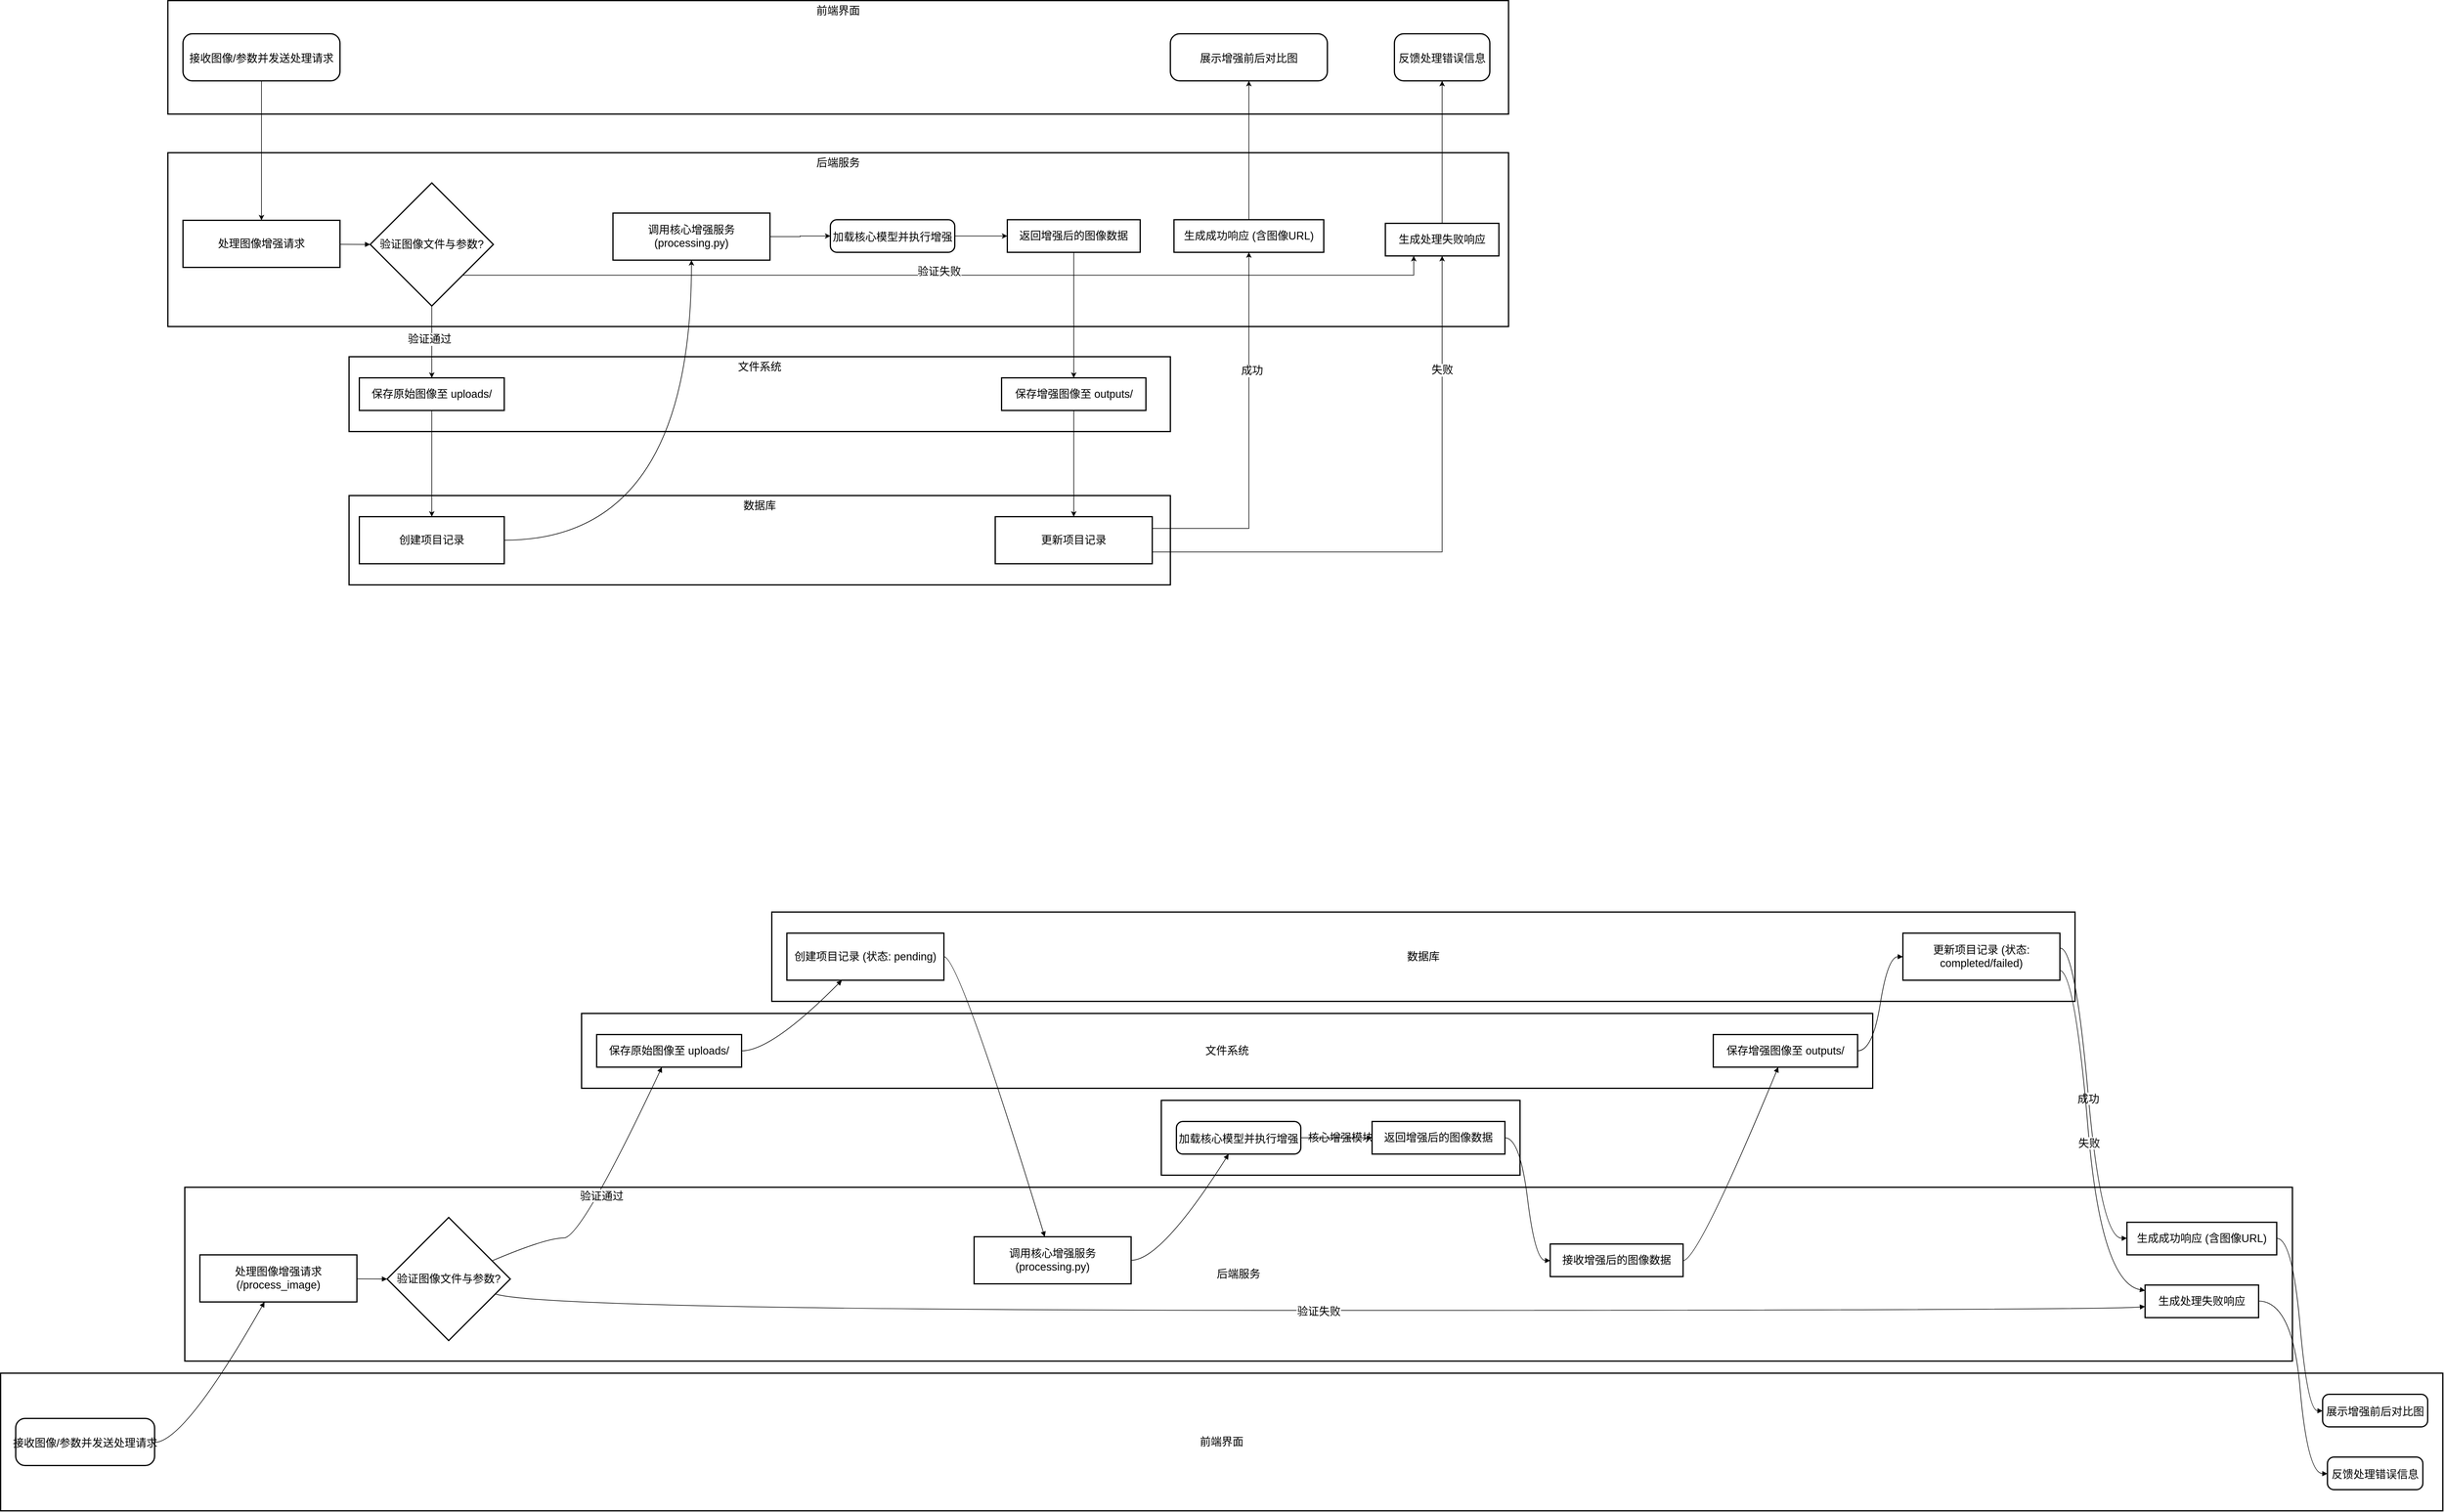 <mxfile version="26.2.15">
  <diagram name="第 1 页" id="3EJtbv37iB2adPKTSykg">
    <mxGraphModel dx="2893" dy="2769" grid="1" gridSize="10" guides="1" tooltips="1" connect="1" arrows="1" fold="1" page="1" pageScale="1" pageWidth="827" pageHeight="1169" math="0" shadow="0">
      <root>
        <mxCell id="0" />
        <mxCell id="1" parent="0" />
        <mxCell id="a7DJOjHJFXQFd17sZ_x1-36" value="数据库" style="whiteSpace=wrap;strokeWidth=2;verticalAlign=top;fontSize=18;" vertex="1" parent="1">
          <mxGeometry x="1340" y="530" width="1360" height="148" as="geometry" />
        </mxCell>
        <mxCell id="a7DJOjHJFXQFd17sZ_x1-37" value="文件系统" style="whiteSpace=wrap;strokeWidth=2;verticalAlign=top;fontSize=18;" vertex="1" parent="1">
          <mxGeometry x="1340" y="300" width="1360" height="124" as="geometry" />
        </mxCell>
        <mxCell id="a7DJOjHJFXQFd17sZ_x1-38" value="核心增强模块" style="whiteSpace=wrap;strokeWidth=2;fontSize=18;" vertex="1" parent="1">
          <mxGeometry x="2112" y="38" width="594" height="124" as="geometry" />
        </mxCell>
        <mxCell id="a7DJOjHJFXQFd17sZ_x1-39" value="后端服务" style="whiteSpace=wrap;strokeWidth=2;verticalAlign=top;fontSize=18;" vertex="1" parent="1">
          <mxGeometry x="1040" y="-38" width="2220" height="288" as="geometry" />
        </mxCell>
        <mxCell id="a7DJOjHJFXQFd17sZ_x1-40" value="前端界面" style="whiteSpace=wrap;strokeWidth=2;verticalAlign=top;fontSize=18;" vertex="1" parent="1">
          <mxGeometry x="1040" y="-290" width="2220" height="188" as="geometry" />
        </mxCell>
        <mxCell id="a7DJOjHJFXQFd17sZ_x1-71" style="edgeStyle=orthogonalEdgeStyle;rounded=0;orthogonalLoop=1;jettySize=auto;html=1;exitX=0.5;exitY=1;exitDx=0;exitDy=0;entryX=0.5;entryY=0;entryDx=0;entryDy=0;fontSize=18;" edge="1" parent="1" source="a7DJOjHJFXQFd17sZ_x1-41" target="a7DJOjHJFXQFd17sZ_x1-44">
          <mxGeometry relative="1" as="geometry" />
        </mxCell>
        <mxCell id="a7DJOjHJFXQFd17sZ_x1-41" value="接收图像/参数并发送处理请求" style="rounded=1;arcSize=20;strokeWidth=2;fontSize=18;" vertex="1" parent="1">
          <mxGeometry x="1065" y="-235" width="260" height="78" as="geometry" />
        </mxCell>
        <mxCell id="a7DJOjHJFXQFd17sZ_x1-42" value="展示增强前后对比图" style="rounded=1;arcSize=20;strokeWidth=2;fontSize=18;" vertex="1" parent="1">
          <mxGeometry x="2700" y="-235" width="260" height="78" as="geometry" />
        </mxCell>
        <mxCell id="a7DJOjHJFXQFd17sZ_x1-43" value="反馈处理错误信息" style="rounded=1;arcSize=20;strokeWidth=2;fontSize=18;" vertex="1" parent="1">
          <mxGeometry x="3071" y="-235" width="158" height="78" as="geometry" />
        </mxCell>
        <mxCell id="a7DJOjHJFXQFd17sZ_x1-44" value="处理图像增强请求" style="whiteSpace=wrap;strokeWidth=2;fontSize=18;" vertex="1" parent="1">
          <mxGeometry x="1065" y="74" width="260" height="78" as="geometry" />
        </mxCell>
        <mxCell id="a7DJOjHJFXQFd17sZ_x1-107" style="edgeStyle=orthogonalEdgeStyle;rounded=0;orthogonalLoop=1;jettySize=auto;html=1;exitX=0.5;exitY=1;exitDx=0;exitDy=0;fontSize=18;" edge="1" parent="1" source="a7DJOjHJFXQFd17sZ_x1-45" target="a7DJOjHJFXQFd17sZ_x1-52">
          <mxGeometry relative="1" as="geometry" />
        </mxCell>
        <mxCell id="a7DJOjHJFXQFd17sZ_x1-120" value="验证通过" style="edgeLabel;html=1;align=center;verticalAlign=middle;resizable=0;points=[];fontSize=18;" vertex="1" connectable="0" parent="a7DJOjHJFXQFd17sZ_x1-107">
          <mxGeometry x="-0.076" y="-4" relative="1" as="geometry">
            <mxPoint as="offset" />
          </mxGeometry>
        </mxCell>
        <mxCell id="a7DJOjHJFXQFd17sZ_x1-122" style="edgeStyle=orthogonalEdgeStyle;rounded=0;orthogonalLoop=1;jettySize=auto;html=1;exitX=1;exitY=1;exitDx=0;exitDy=0;entryX=0.25;entryY=1;entryDx=0;entryDy=0;fontSize=18;" edge="1" parent="1" source="a7DJOjHJFXQFd17sZ_x1-45" target="a7DJOjHJFXQFd17sZ_x1-49">
          <mxGeometry relative="1" as="geometry" />
        </mxCell>
        <mxCell id="a7DJOjHJFXQFd17sZ_x1-124" value="验证失败" style="edgeLabel;html=1;align=center;verticalAlign=middle;resizable=0;points=[];fontSize=18;" vertex="1" connectable="0" parent="a7DJOjHJFXQFd17sZ_x1-122">
          <mxGeometry x="-0.018" y="7" relative="1" as="geometry">
            <mxPoint y="1" as="offset" />
          </mxGeometry>
        </mxCell>
        <mxCell id="a7DJOjHJFXQFd17sZ_x1-45" value="验证图像文件与参数?" style="rhombus;strokeWidth=2;whiteSpace=wrap;fontSize=18;" vertex="1" parent="1">
          <mxGeometry x="1375" y="12" width="204" height="204" as="geometry" />
        </mxCell>
        <mxCell id="a7DJOjHJFXQFd17sZ_x1-113" style="edgeStyle=orthogonalEdgeStyle;rounded=0;orthogonalLoop=1;jettySize=auto;html=1;exitX=1;exitY=0.5;exitDx=0;exitDy=0;entryX=0;entryY=0.5;entryDx=0;entryDy=0;fontSize=18;" edge="1" parent="1" source="a7DJOjHJFXQFd17sZ_x1-46" target="a7DJOjHJFXQFd17sZ_x1-50">
          <mxGeometry relative="1" as="geometry" />
        </mxCell>
        <mxCell id="a7DJOjHJFXQFd17sZ_x1-46" value="调用核心增强服务 (processing.py)" style="whiteSpace=wrap;strokeWidth=2;fontSize=18;" vertex="1" parent="1">
          <mxGeometry x="1777" y="62" width="260" height="78" as="geometry" />
        </mxCell>
        <mxCell id="a7DJOjHJFXQFd17sZ_x1-118" style="edgeStyle=orthogonalEdgeStyle;rounded=0;orthogonalLoop=1;jettySize=auto;html=1;exitX=0.5;exitY=0;exitDx=0;exitDy=0;entryX=0.5;entryY=1;entryDx=0;entryDy=0;fontSize=18;" edge="1" parent="1" source="a7DJOjHJFXQFd17sZ_x1-48" target="a7DJOjHJFXQFd17sZ_x1-42">
          <mxGeometry relative="1" as="geometry" />
        </mxCell>
        <mxCell id="a7DJOjHJFXQFd17sZ_x1-48" value="生成成功响应 (含图像URL)" style="whiteSpace=wrap;strokeWidth=2;fontSize=18;" vertex="1" parent="1">
          <mxGeometry x="2706" y="73" width="248" height="54" as="geometry" />
        </mxCell>
        <mxCell id="a7DJOjHJFXQFd17sZ_x1-119" style="edgeStyle=orthogonalEdgeStyle;rounded=0;orthogonalLoop=1;jettySize=auto;html=1;exitX=0.5;exitY=0;exitDx=0;exitDy=0;fontSize=18;" edge="1" parent="1" source="a7DJOjHJFXQFd17sZ_x1-49" target="a7DJOjHJFXQFd17sZ_x1-43">
          <mxGeometry relative="1" as="geometry" />
        </mxCell>
        <mxCell id="a7DJOjHJFXQFd17sZ_x1-49" value="生成处理失败响应" style="whiteSpace=wrap;strokeWidth=2;fontSize=18;" vertex="1" parent="1">
          <mxGeometry x="3056" y="79" width="188" height="54" as="geometry" />
        </mxCell>
        <mxCell id="a7DJOjHJFXQFd17sZ_x1-114" style="edgeStyle=orthogonalEdgeStyle;rounded=0;orthogonalLoop=1;jettySize=auto;html=1;exitX=1;exitY=0.5;exitDx=0;exitDy=0;entryX=0;entryY=0.5;entryDx=0;entryDy=0;fontSize=18;" edge="1" parent="1" source="a7DJOjHJFXQFd17sZ_x1-50" target="a7DJOjHJFXQFd17sZ_x1-51">
          <mxGeometry relative="1" as="geometry" />
        </mxCell>
        <mxCell id="a7DJOjHJFXQFd17sZ_x1-50" value="加载核心模型并执行增强" style="rounded=1;arcSize=20;strokeWidth=2;fontSize=18;" vertex="1" parent="1">
          <mxGeometry x="2137" y="73" width="206" height="54" as="geometry" />
        </mxCell>
        <mxCell id="a7DJOjHJFXQFd17sZ_x1-111" style="edgeStyle=orthogonalEdgeStyle;rounded=0;orthogonalLoop=1;jettySize=auto;html=1;exitX=0.5;exitY=1;exitDx=0;exitDy=0;entryX=0.5;entryY=0;entryDx=0;entryDy=0;fontSize=18;" edge="1" parent="1" source="a7DJOjHJFXQFd17sZ_x1-51" target="a7DJOjHJFXQFd17sZ_x1-53">
          <mxGeometry relative="1" as="geometry" />
        </mxCell>
        <mxCell id="a7DJOjHJFXQFd17sZ_x1-51" value="返回增强后的图像数据" style="whiteSpace=wrap;strokeWidth=2;fontSize=18;" vertex="1" parent="1">
          <mxGeometry x="2430" y="73" width="220" height="54" as="geometry" />
        </mxCell>
        <mxCell id="a7DJOjHJFXQFd17sZ_x1-108" style="edgeStyle=orthogonalEdgeStyle;rounded=0;orthogonalLoop=1;jettySize=auto;html=1;exitX=0.5;exitY=1;exitDx=0;exitDy=0;fontSize=18;" edge="1" parent="1" source="a7DJOjHJFXQFd17sZ_x1-52" target="a7DJOjHJFXQFd17sZ_x1-54">
          <mxGeometry relative="1" as="geometry" />
        </mxCell>
        <mxCell id="a7DJOjHJFXQFd17sZ_x1-52" value="保存原始图像至 uploads/" style="whiteSpace=wrap;strokeWidth=2;fontSize=18;" vertex="1" parent="1">
          <mxGeometry x="1357" y="335" width="240" height="54" as="geometry" />
        </mxCell>
        <mxCell id="a7DJOjHJFXQFd17sZ_x1-112" style="edgeStyle=orthogonalEdgeStyle;rounded=0;orthogonalLoop=1;jettySize=auto;html=1;exitX=0.5;exitY=1;exitDx=0;exitDy=0;entryX=0.5;entryY=0;entryDx=0;entryDy=0;fontSize=18;" edge="1" parent="1" source="a7DJOjHJFXQFd17sZ_x1-53" target="a7DJOjHJFXQFd17sZ_x1-55">
          <mxGeometry relative="1" as="geometry" />
        </mxCell>
        <mxCell id="a7DJOjHJFXQFd17sZ_x1-53" value="保存增强图像至 outputs/" style="whiteSpace=wrap;strokeWidth=2;fontSize=18;" vertex="1" parent="1">
          <mxGeometry x="2420.5" y="335" width="239" height="54" as="geometry" />
        </mxCell>
        <mxCell id="a7DJOjHJFXQFd17sZ_x1-117" style="edgeStyle=orthogonalEdgeStyle;rounded=0;orthogonalLoop=1;jettySize=auto;html=1;exitX=1;exitY=0.5;exitDx=0;exitDy=0;curved=1;fontSize=18;" edge="1" parent="1" source="a7DJOjHJFXQFd17sZ_x1-54" target="a7DJOjHJFXQFd17sZ_x1-46">
          <mxGeometry relative="1" as="geometry" />
        </mxCell>
        <mxCell id="a7DJOjHJFXQFd17sZ_x1-54" value="创建项目记录" style="whiteSpace=wrap;strokeWidth=2;fontSize=18;" vertex="1" parent="1">
          <mxGeometry x="1357" y="565" width="240" height="78" as="geometry" />
        </mxCell>
        <mxCell id="a7DJOjHJFXQFd17sZ_x1-115" style="edgeStyle=orthogonalEdgeStyle;rounded=0;orthogonalLoop=1;jettySize=auto;html=1;exitX=1;exitY=0.25;exitDx=0;exitDy=0;entryX=0.5;entryY=1;entryDx=0;entryDy=0;fontSize=18;" edge="1" parent="1" source="a7DJOjHJFXQFd17sZ_x1-55" target="a7DJOjHJFXQFd17sZ_x1-48">
          <mxGeometry relative="1" as="geometry" />
        </mxCell>
        <mxCell id="a7DJOjHJFXQFd17sZ_x1-125" value="成功" style="edgeLabel;html=1;align=center;verticalAlign=middle;resizable=0;points=[];fontSize=18;" vertex="1" connectable="0" parent="a7DJOjHJFXQFd17sZ_x1-115">
          <mxGeometry x="0.365" y="-5" relative="1" as="geometry">
            <mxPoint as="offset" />
          </mxGeometry>
        </mxCell>
        <mxCell id="a7DJOjHJFXQFd17sZ_x1-116" style="edgeStyle=orthogonalEdgeStyle;rounded=0;orthogonalLoop=1;jettySize=auto;html=1;exitX=1;exitY=0.75;exitDx=0;exitDy=0;entryX=0.5;entryY=1;entryDx=0;entryDy=0;fontSize=18;" edge="1" parent="1" source="a7DJOjHJFXQFd17sZ_x1-55" target="a7DJOjHJFXQFd17sZ_x1-49">
          <mxGeometry relative="1" as="geometry" />
        </mxCell>
        <mxCell id="a7DJOjHJFXQFd17sZ_x1-127" value="失败" style="edgeLabel;html=1;align=center;verticalAlign=middle;resizable=0;points=[];fontSize=18;" vertex="1" connectable="0" parent="a7DJOjHJFXQFd17sZ_x1-116">
          <mxGeometry x="0.585" y="-3" relative="1" as="geometry">
            <mxPoint x="-3" y="-13" as="offset" />
          </mxGeometry>
        </mxCell>
        <mxCell id="a7DJOjHJFXQFd17sZ_x1-55" value="更新项目记录" style="whiteSpace=wrap;strokeWidth=2;fontSize=18;" vertex="1" parent="1">
          <mxGeometry x="2410" y="565" width="260" height="78" as="geometry" />
        </mxCell>
        <mxCell id="a7DJOjHJFXQFd17sZ_x1-57" value="" style="curved=1;startArrow=none;endArrow=block;exitX=1;exitY=0.51;entryX=0;entryY=0.5;rounded=0;fontSize=18;" edge="1" parent="1" source="a7DJOjHJFXQFd17sZ_x1-44" target="a7DJOjHJFXQFd17sZ_x1-45">
          <mxGeometry relative="1" as="geometry">
            <Array as="points" />
          </mxGeometry>
        </mxCell>
        <mxCell id="a7DJOjHJFXQFd17sZ_x1-72" value="数据库" style="whiteSpace=wrap;strokeWidth=2;fontSize=18;" vertex="1" parent="1">
          <mxGeometry x="2040" y="1220" width="2158" height="148" as="geometry" />
        </mxCell>
        <mxCell id="a7DJOjHJFXQFd17sZ_x1-73" value="文件系统" style="whiteSpace=wrap;strokeWidth=2;fontSize=18;" vertex="1" parent="1">
          <mxGeometry x="1725" y="1388" width="2138" height="124" as="geometry" />
        </mxCell>
        <mxCell id="a7DJOjHJFXQFd17sZ_x1-74" value="核心增强模块" style="whiteSpace=wrap;strokeWidth=2;fontSize=18;" vertex="1" parent="1">
          <mxGeometry x="2685" y="1532" width="594" height="124" as="geometry" />
        </mxCell>
        <mxCell id="a7DJOjHJFXQFd17sZ_x1-75" value="后端服务" style="whiteSpace=wrap;strokeWidth=2;fontSize=18;" vertex="1" parent="1">
          <mxGeometry x="1068" y="1676" width="3490" height="288" as="geometry" />
        </mxCell>
        <mxCell id="a7DJOjHJFXQFd17sZ_x1-76" value="前端界面" style="whiteSpace=wrap;strokeWidth=2;fontSize=18;" vertex="1" parent="1">
          <mxGeometry x="763" y="1984" width="4044" height="228" as="geometry" />
        </mxCell>
        <mxCell id="a7DJOjHJFXQFd17sZ_x1-77" value="接收图像/参数并发送处理请求" style="rounded=1;arcSize=20;strokeWidth=2;fontSize=18;" vertex="1" parent="1">
          <mxGeometry x="788" y="2059" width="230" height="78" as="geometry" />
        </mxCell>
        <mxCell id="a7DJOjHJFXQFd17sZ_x1-78" value="展示增强前后对比图" style="rounded=1;arcSize=20;strokeWidth=2;fontSize=18;" vertex="1" parent="1">
          <mxGeometry x="4608" y="2019" width="174" height="54" as="geometry" />
        </mxCell>
        <mxCell id="a7DJOjHJFXQFd17sZ_x1-79" value="反馈处理错误信息" style="rounded=1;arcSize=20;strokeWidth=2;fontSize=18;" vertex="1" parent="1">
          <mxGeometry x="4616" y="2123" width="158" height="54" as="geometry" />
        </mxCell>
        <mxCell id="a7DJOjHJFXQFd17sZ_x1-80" value="处理图像增强请求 (/process_image)" style="whiteSpace=wrap;strokeWidth=2;fontSize=18;" vertex="1" parent="1">
          <mxGeometry x="1093" y="1788" width="260" height="78" as="geometry" />
        </mxCell>
        <mxCell id="a7DJOjHJFXQFd17sZ_x1-81" value="验证图像文件与参数?" style="rhombus;strokeWidth=2;whiteSpace=wrap;fontSize=18;" vertex="1" parent="1">
          <mxGeometry x="1403" y="1726" width="204" height="204" as="geometry" />
        </mxCell>
        <mxCell id="a7DJOjHJFXQFd17sZ_x1-82" value="调用核心增强服务 (processing.py)" style="whiteSpace=wrap;strokeWidth=2;fontSize=18;" vertex="1" parent="1">
          <mxGeometry x="2375" y="1758" width="260" height="78" as="geometry" />
        </mxCell>
        <mxCell id="a7DJOjHJFXQFd17sZ_x1-83" value="接收增强后的图像数据" style="whiteSpace=wrap;strokeWidth=2;fontSize=18;" vertex="1" parent="1">
          <mxGeometry x="3329" y="1770" width="220" height="54" as="geometry" />
        </mxCell>
        <mxCell id="a7DJOjHJFXQFd17sZ_x1-84" value="生成成功响应 (含图像URL)" style="whiteSpace=wrap;strokeWidth=2;fontSize=18;" vertex="1" parent="1">
          <mxGeometry x="4284" y="1734" width="248" height="54" as="geometry" />
        </mxCell>
        <mxCell id="a7DJOjHJFXQFd17sZ_x1-85" value="生成处理失败响应" style="whiteSpace=wrap;strokeWidth=2;fontSize=18;" vertex="1" parent="1">
          <mxGeometry x="4314" y="1838" width="188" height="54" as="geometry" />
        </mxCell>
        <mxCell id="a7DJOjHJFXQFd17sZ_x1-86" value="加载核心模型并执行增强" style="rounded=1;arcSize=20;strokeWidth=2;fontSize=18;" vertex="1" parent="1">
          <mxGeometry x="2710" y="1567" width="206" height="54" as="geometry" />
        </mxCell>
        <mxCell id="a7DJOjHJFXQFd17sZ_x1-87" value="返回增强后的图像数据" style="whiteSpace=wrap;strokeWidth=2;fontSize=18;" vertex="1" parent="1">
          <mxGeometry x="3034" y="1567" width="220" height="54" as="geometry" />
        </mxCell>
        <mxCell id="a7DJOjHJFXQFd17sZ_x1-88" value="保存原始图像至 uploads/" style="whiteSpace=wrap;strokeWidth=2;fontSize=18;" vertex="1" parent="1">
          <mxGeometry x="1750" y="1423" width="240" height="54" as="geometry" />
        </mxCell>
        <mxCell id="a7DJOjHJFXQFd17sZ_x1-89" value="保存增强图像至 outputs/" style="whiteSpace=wrap;strokeWidth=2;fontSize=18;" vertex="1" parent="1">
          <mxGeometry x="3599" y="1423" width="239" height="54" as="geometry" />
        </mxCell>
        <mxCell id="a7DJOjHJFXQFd17sZ_x1-90" value="创建项目记录 (状态: pending)" style="whiteSpace=wrap;strokeWidth=2;fontSize=18;" vertex="1" parent="1">
          <mxGeometry x="2065" y="1255" width="260" height="78" as="geometry" />
        </mxCell>
        <mxCell id="a7DJOjHJFXQFd17sZ_x1-91" value="更新项目记录 (状态: completed/failed)" style="whiteSpace=wrap;strokeWidth=2;fontSize=18;" vertex="1" parent="1">
          <mxGeometry x="3913" y="1255" width="260" height="78" as="geometry" />
        </mxCell>
        <mxCell id="a7DJOjHJFXQFd17sZ_x1-92" value="" style="curved=1;startArrow=none;endArrow=block;exitX=1;exitY=0.51;entryX=0.41;entryY=1.01;rounded=0;fontSize=18;" edge="1" parent="1" source="a7DJOjHJFXQFd17sZ_x1-77" target="a7DJOjHJFXQFd17sZ_x1-80">
          <mxGeometry relative="1" as="geometry">
            <Array as="points">
              <mxPoint x="1068" y="2098" />
            </Array>
          </mxGeometry>
        </mxCell>
        <mxCell id="a7DJOjHJFXQFd17sZ_x1-93" value="" style="curved=1;startArrow=none;endArrow=block;exitX=1;exitY=0.51;entryX=0;entryY=0.5;rounded=0;fontSize=18;" edge="1" parent="1" source="a7DJOjHJFXQFd17sZ_x1-80" target="a7DJOjHJFXQFd17sZ_x1-81">
          <mxGeometry relative="1" as="geometry">
            <Array as="points" />
          </mxGeometry>
        </mxCell>
        <mxCell id="a7DJOjHJFXQFd17sZ_x1-94" value="验证通过" style="curved=1;startArrow=none;endArrow=block;exitX=1;exitY=0.29;entryX=0.45;entryY=1;rounded=0;fontSize=18;" edge="1" parent="1" source="a7DJOjHJFXQFd17sZ_x1-81" target="a7DJOjHJFXQFd17sZ_x1-88">
          <mxGeometry relative="1" as="geometry">
            <Array as="points">
              <mxPoint x="1666" y="1760" />
              <mxPoint x="1725" y="1760" />
            </Array>
          </mxGeometry>
        </mxCell>
        <mxCell id="a7DJOjHJFXQFd17sZ_x1-95" value="" style="curved=1;startArrow=none;endArrow=block;exitX=1;exitY=0.5;entryX=0.35;entryY=1;rounded=0;fontSize=18;" edge="1" parent="1" source="a7DJOjHJFXQFd17sZ_x1-88" target="a7DJOjHJFXQFd17sZ_x1-90">
          <mxGeometry relative="1" as="geometry">
            <Array as="points">
              <mxPoint x="2040" y="1450" />
            </Array>
          </mxGeometry>
        </mxCell>
        <mxCell id="a7DJOjHJFXQFd17sZ_x1-96" value="" style="curved=1;startArrow=none;endArrow=block;exitX=1;exitY=0.5;entryX=0.45;entryY=0;rounded=0;fontSize=18;" edge="1" parent="1" source="a7DJOjHJFXQFd17sZ_x1-90" target="a7DJOjHJFXQFd17sZ_x1-82">
          <mxGeometry relative="1" as="geometry">
            <Array as="points">
              <mxPoint x="2350" y="1294" />
            </Array>
          </mxGeometry>
        </mxCell>
        <mxCell id="a7DJOjHJFXQFd17sZ_x1-97" value="" style="curved=1;startArrow=none;endArrow=block;exitX=1;exitY=0.5;entryX=0.42;entryY=1;rounded=0;fontSize=18;" edge="1" parent="1" source="a7DJOjHJFXQFd17sZ_x1-82" target="a7DJOjHJFXQFd17sZ_x1-86">
          <mxGeometry relative="1" as="geometry">
            <Array as="points">
              <mxPoint x="2685" y="1797" />
            </Array>
          </mxGeometry>
        </mxCell>
        <mxCell id="a7DJOjHJFXQFd17sZ_x1-98" value="" style="curved=1;startArrow=none;endArrow=block;exitX=1;exitY=0.5;entryX=0;entryY=0.5;rounded=0;fontSize=18;" edge="1" parent="1" source="a7DJOjHJFXQFd17sZ_x1-86" target="a7DJOjHJFXQFd17sZ_x1-87">
          <mxGeometry relative="1" as="geometry">
            <Array as="points" />
          </mxGeometry>
        </mxCell>
        <mxCell id="a7DJOjHJFXQFd17sZ_x1-99" value="" style="curved=1;startArrow=none;endArrow=block;exitX=1;exitY=0.5;entryX=0;entryY=0.51;rounded=0;fontSize=18;" edge="1" parent="1" source="a7DJOjHJFXQFd17sZ_x1-87" target="a7DJOjHJFXQFd17sZ_x1-83">
          <mxGeometry relative="1" as="geometry">
            <Array as="points">
              <mxPoint x="3279" y="1594" />
              <mxPoint x="3304" y="1797" />
            </Array>
          </mxGeometry>
        </mxCell>
        <mxCell id="a7DJOjHJFXQFd17sZ_x1-100" value="" style="curved=1;startArrow=none;endArrow=block;exitX=1;exitY=0.51;entryX=0.45;entryY=1;rounded=0;fontSize=18;" edge="1" parent="1" source="a7DJOjHJFXQFd17sZ_x1-83" target="a7DJOjHJFXQFd17sZ_x1-89">
          <mxGeometry relative="1" as="geometry">
            <Array as="points">
              <mxPoint x="3574" y="1797" />
            </Array>
          </mxGeometry>
        </mxCell>
        <mxCell id="a7DJOjHJFXQFd17sZ_x1-101" value="" style="curved=1;startArrow=none;endArrow=block;exitX=1;exitY=0.5;entryX=0;entryY=0.5;rounded=0;fontSize=18;" edge="1" parent="1" source="a7DJOjHJFXQFd17sZ_x1-89" target="a7DJOjHJFXQFd17sZ_x1-91">
          <mxGeometry relative="1" as="geometry">
            <Array as="points">
              <mxPoint x="3863" y="1450" />
              <mxPoint x="3888" y="1294" />
            </Array>
          </mxGeometry>
        </mxCell>
        <mxCell id="a7DJOjHJFXQFd17sZ_x1-102" value="成功" style="curved=1;startArrow=none;endArrow=block;exitX=1;exitY=0.32;entryX=0;entryY=0.49;rounded=0;fontSize=18;" edge="1" parent="1" source="a7DJOjHJFXQFd17sZ_x1-91" target="a7DJOjHJFXQFd17sZ_x1-84">
          <mxGeometry relative="1" as="geometry">
            <Array as="points">
              <mxPoint x="4198" y="1277" />
              <mxPoint x="4241" y="1761" />
            </Array>
          </mxGeometry>
        </mxCell>
        <mxCell id="a7DJOjHJFXQFd17sZ_x1-103" value="失败" style="curved=1;startArrow=none;endArrow=block;exitX=1;exitY=0.79;entryX=0;entryY=0.17;rounded=0;fontSize=18;" edge="1" parent="1" source="a7DJOjHJFXQFd17sZ_x1-91" target="a7DJOjHJFXQFd17sZ_x1-85">
          <mxGeometry relative="1" as="geometry">
            <Array as="points">
              <mxPoint x="4198" y="1321" />
              <mxPoint x="4241" y="1834" />
            </Array>
          </mxGeometry>
        </mxCell>
        <mxCell id="a7DJOjHJFXQFd17sZ_x1-104" value="" style="curved=1;startArrow=none;endArrow=block;exitX=1;exitY=0.49;entryX=0;entryY=0.51;rounded=0;fontSize=18;" edge="1" parent="1" source="a7DJOjHJFXQFd17sZ_x1-84" target="a7DJOjHJFXQFd17sZ_x1-78">
          <mxGeometry relative="1" as="geometry">
            <Array as="points">
              <mxPoint x="4558" y="1761" />
              <mxPoint x="4583" y="2046" />
            </Array>
          </mxGeometry>
        </mxCell>
        <mxCell id="a7DJOjHJFXQFd17sZ_x1-105" value="验证失败" style="curved=1;startArrow=none;endArrow=block;exitX=1;exitY=0.66;entryX=0;entryY=0.66;rounded=0;fontSize=18;" edge="1" parent="1" source="a7DJOjHJFXQFd17sZ_x1-81" target="a7DJOjHJFXQFd17sZ_x1-85">
          <mxGeometry relative="1" as="geometry">
            <Array as="points">
              <mxPoint x="1666" y="1880" />
              <mxPoint x="4241" y="1880" />
            </Array>
          </mxGeometry>
        </mxCell>
        <mxCell id="a7DJOjHJFXQFd17sZ_x1-106" value="" style="curved=1;startArrow=none;endArrow=block;exitX=1;exitY=0.49;entryX=0;entryY=0.51;rounded=0;fontSize=18;" edge="1" parent="1" source="a7DJOjHJFXQFd17sZ_x1-85" target="a7DJOjHJFXQFd17sZ_x1-79">
          <mxGeometry relative="1" as="geometry">
            <Array as="points">
              <mxPoint x="4558" y="1865" />
              <mxPoint x="4583" y="2150" />
            </Array>
          </mxGeometry>
        </mxCell>
      </root>
    </mxGraphModel>
  </diagram>
</mxfile>
